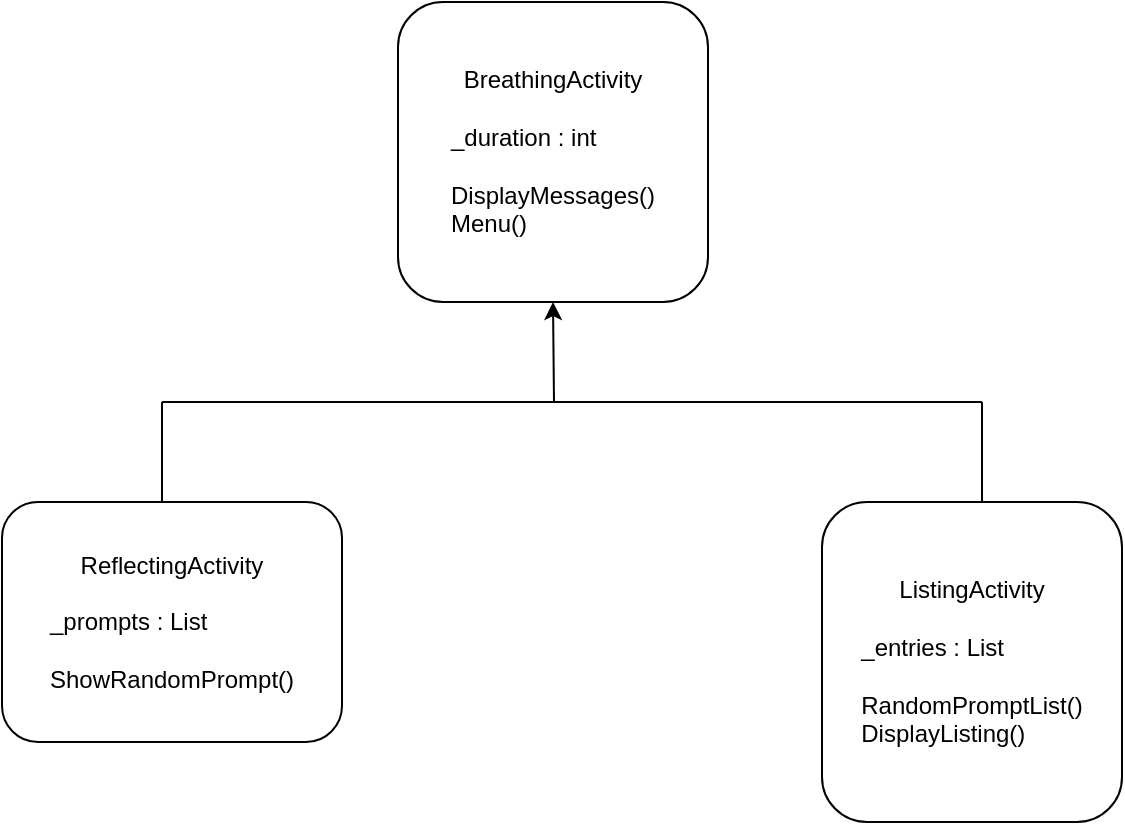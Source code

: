 <mxfile>
    <diagram id="iz6pGSYL20rfE0JszmgT" name="Page-1">
        <mxGraphModel dx="956" dy="441" grid="1" gridSize="10" guides="1" tooltips="1" connect="1" arrows="1" fold="1" page="1" pageScale="1" pageWidth="850" pageHeight="1100" math="0" shadow="0">
            <root>
                <mxCell id="0"/>
                <mxCell id="1" parent="0"/>
                <mxCell id="2" value="BreathingActivity&lt;br&gt;&lt;br&gt;&lt;div style=&quot;text-align: left;&quot;&gt;&lt;span style=&quot;background-color: initial;&quot;&gt;_duration : int&lt;/span&gt;&lt;/div&gt;&lt;div style=&quot;text-align: left;&quot;&gt;&lt;br&gt;&lt;/div&gt;&lt;div style=&quot;text-align: left;&quot;&gt;&lt;span style=&quot;background-color: initial;&quot;&gt;DisplayMessages()&lt;/span&gt;&lt;/div&gt;&lt;div style=&quot;text-align: left;&quot;&gt;&lt;span style=&quot;background-color: initial;&quot;&gt;Menu()&lt;/span&gt;&lt;/div&gt;" style="rounded=1;whiteSpace=wrap;html=1;" parent="1" vertex="1">
                    <mxGeometry x="348" y="30" width="155" height="150" as="geometry"/>
                </mxCell>
                <mxCell id="3" value="ReflectingActivity&lt;br&gt;&lt;div style=&quot;text-align: left;&quot;&gt;&lt;br&gt;&lt;/div&gt;&lt;div style=&quot;text-align: left;&quot;&gt;&lt;span style=&quot;background-color: initial;&quot;&gt;_prompts : List&lt;/span&gt;&lt;/div&gt;&lt;div style=&quot;text-align: left;&quot;&gt;&lt;br&gt;&lt;/div&gt;&lt;div style=&quot;text-align: left;&quot;&gt;&lt;span style=&quot;background-color: initial;&quot;&gt;ShowRandomPrompt()&lt;/span&gt;&lt;/div&gt;" style="rounded=1;whiteSpace=wrap;html=1;" parent="1" vertex="1">
                    <mxGeometry x="150" y="280" width="170" height="120" as="geometry"/>
                </mxCell>
                <mxCell id="4" value="ListingActivity&lt;br&gt;&lt;br&gt;&lt;div style=&quot;text-align: left;&quot;&gt;&lt;span style=&quot;background-color: initial;&quot;&gt;_entries : List&lt;/span&gt;&lt;/div&gt;&lt;div style=&quot;text-align: left;&quot;&gt;&lt;br&gt;&lt;/div&gt;&lt;div style=&quot;text-align: left;&quot;&gt;&lt;span style=&quot;background-color: initial;&quot;&gt;RandomPromptList()&lt;/span&gt;&lt;/div&gt;&lt;div style=&quot;text-align: left;&quot;&gt;&lt;span style=&quot;background-color: initial;&quot;&gt;DisplayListing()&lt;/span&gt;&lt;/div&gt;" style="rounded=1;whiteSpace=wrap;html=1;" parent="1" vertex="1">
                    <mxGeometry x="560" y="280" width="150" height="160" as="geometry"/>
                </mxCell>
                <mxCell id="11" value="" style="endArrow=none;html=1;" edge="1" parent="1">
                    <mxGeometry width="50" height="50" relative="1" as="geometry">
                        <mxPoint x="230" y="280" as="sourcePoint"/>
                        <mxPoint x="230" y="230" as="targetPoint"/>
                    </mxGeometry>
                </mxCell>
                <mxCell id="12" value="" style="endArrow=none;html=1;" edge="1" parent="1">
                    <mxGeometry width="50" height="50" relative="1" as="geometry">
                        <mxPoint x="640" y="280" as="sourcePoint"/>
                        <mxPoint x="640" y="230" as="targetPoint"/>
                    </mxGeometry>
                </mxCell>
                <mxCell id="13" value="" style="endArrow=none;html=1;" edge="1" parent="1">
                    <mxGeometry width="50" height="50" relative="1" as="geometry">
                        <mxPoint x="230" y="230" as="sourcePoint"/>
                        <mxPoint x="640" y="230" as="targetPoint"/>
                    </mxGeometry>
                </mxCell>
                <mxCell id="15" value="" style="endArrow=classic;html=1;entryX=0.5;entryY=1;entryDx=0;entryDy=0;" edge="1" parent="1" target="2">
                    <mxGeometry width="50" height="50" relative="1" as="geometry">
                        <mxPoint x="426" y="230" as="sourcePoint"/>
                        <mxPoint x="460" y="210" as="targetPoint"/>
                    </mxGeometry>
                </mxCell>
            </root>
        </mxGraphModel>
    </diagram>
</mxfile>